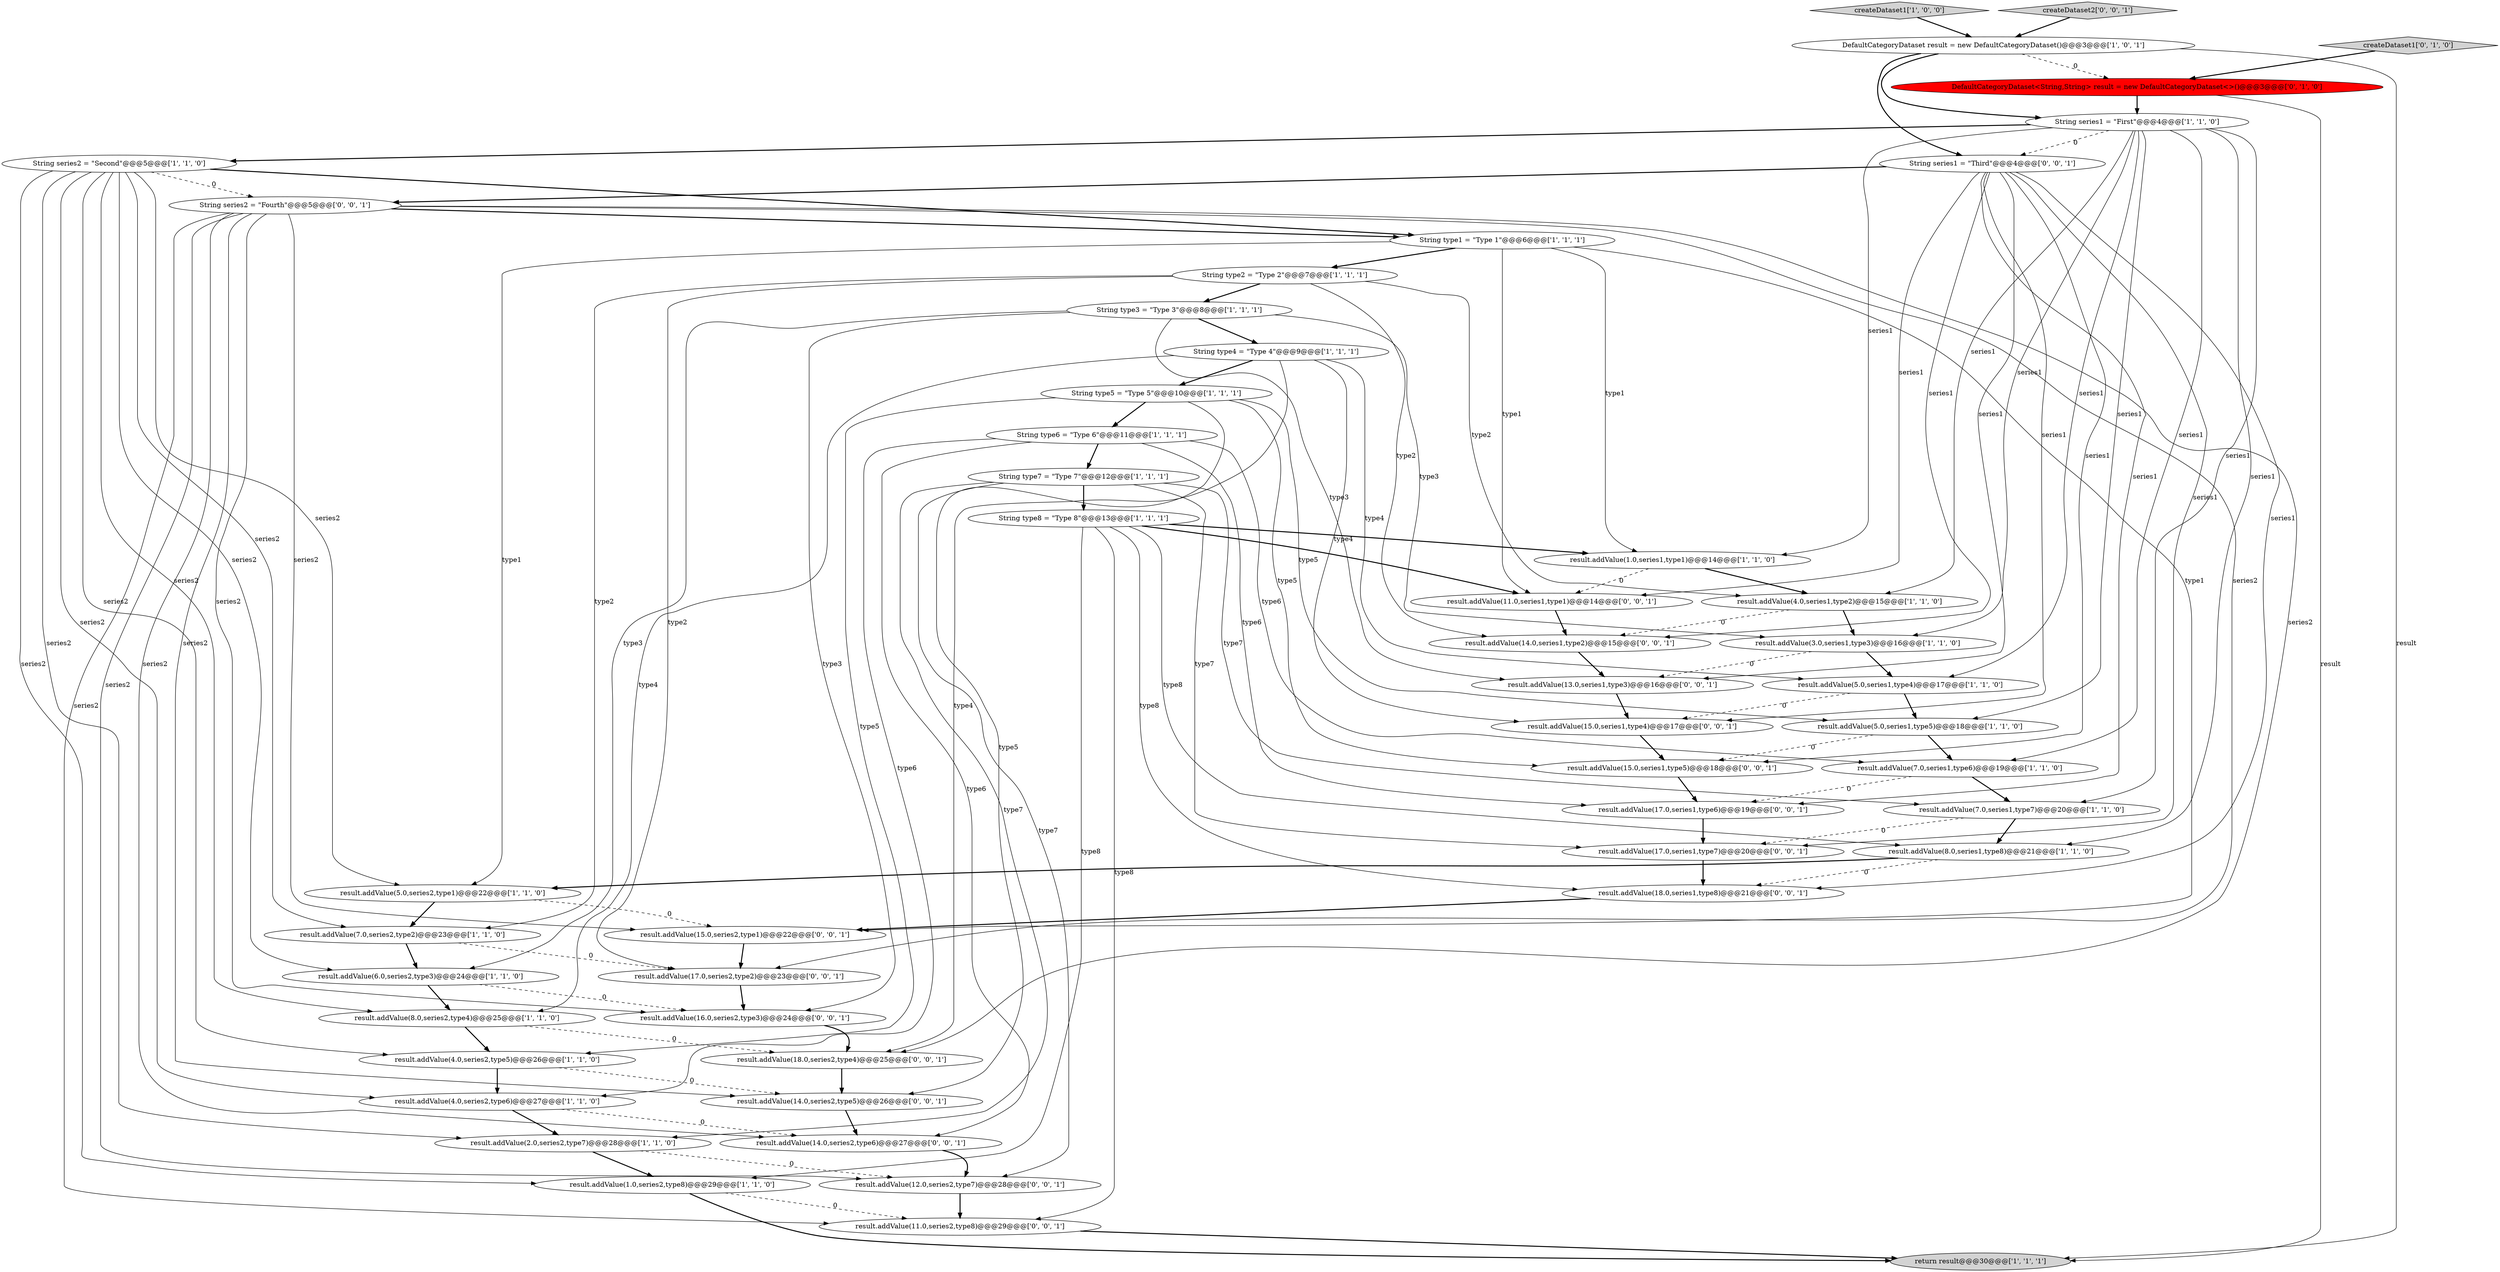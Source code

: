 digraph {
33 [style = filled, label = "result.addValue(17.0,series1,type6)@@@19@@@['0', '0', '1']", fillcolor = white, shape = ellipse image = "AAA0AAABBB3BBB"];
41 [style = filled, label = "result.addValue(14.0,series1,type2)@@@15@@@['0', '0', '1']", fillcolor = white, shape = ellipse image = "AAA0AAABBB3BBB"];
42 [style = filled, label = "result.addValue(15.0,series1,type4)@@@17@@@['0', '0', '1']", fillcolor = white, shape = ellipse image = "AAA0AAABBB3BBB"];
16 [style = filled, label = "return result@@@30@@@['1', '1', '1']", fillcolor = lightgray, shape = ellipse image = "AAA0AAABBB1BBB"];
9 [style = filled, label = "createDataset1['1', '0', '0']", fillcolor = lightgray, shape = diamond image = "AAA0AAABBB1BBB"];
44 [style = filled, label = "result.addValue(12.0,series2,type7)@@@28@@@['0', '0', '1']", fillcolor = white, shape = ellipse image = "AAA0AAABBB3BBB"];
20 [style = filled, label = "String type2 = \"Type 2\"@@@7@@@['1', '1', '1']", fillcolor = white, shape = ellipse image = "AAA0AAABBB1BBB"];
40 [style = filled, label = "createDataset2['0', '0', '1']", fillcolor = lightgray, shape = diamond image = "AAA0AAABBB3BBB"];
27 [style = filled, label = "result.addValue(1.0,series1,type1)@@@14@@@['1', '1', '0']", fillcolor = white, shape = ellipse image = "AAA0AAABBB1BBB"];
11 [style = filled, label = "result.addValue(3.0,series1,type3)@@@16@@@['1', '1', '0']", fillcolor = white, shape = ellipse image = "AAA0AAABBB1BBB"];
18 [style = filled, label = "result.addValue(2.0,series2,type7)@@@28@@@['1', '1', '0']", fillcolor = white, shape = ellipse image = "AAA0AAABBB1BBB"];
31 [style = filled, label = "result.addValue(18.0,series1,type8)@@@21@@@['0', '0', '1']", fillcolor = white, shape = ellipse image = "AAA0AAABBB3BBB"];
32 [style = filled, label = "String series1 = \"Third\"@@@4@@@['0', '0', '1']", fillcolor = white, shape = ellipse image = "AAA0AAABBB3BBB"];
25 [style = filled, label = "result.addValue(4.0,series2,type5)@@@26@@@['1', '1', '0']", fillcolor = white, shape = ellipse image = "AAA0AAABBB1BBB"];
12 [style = filled, label = "result.addValue(4.0,series1,type2)@@@15@@@['1', '1', '0']", fillcolor = white, shape = ellipse image = "AAA0AAABBB1BBB"];
5 [style = filled, label = "result.addValue(5.0,series1,type4)@@@17@@@['1', '1', '0']", fillcolor = white, shape = ellipse image = "AAA0AAABBB1BBB"];
28 [style = filled, label = "result.addValue(4.0,series2,type6)@@@27@@@['1', '1', '0']", fillcolor = white, shape = ellipse image = "AAA0AAABBB1BBB"];
10 [style = filled, label = "String series2 = \"Second\"@@@5@@@['1', '1', '0']", fillcolor = white, shape = ellipse image = "AAA0AAABBB1BBB"];
49 [style = filled, label = "result.addValue(14.0,series2,type6)@@@27@@@['0', '0', '1']", fillcolor = white, shape = ellipse image = "AAA0AAABBB3BBB"];
15 [style = filled, label = "String type8 = \"Type 8\"@@@13@@@['1', '1', '1']", fillcolor = white, shape = ellipse image = "AAA0AAABBB1BBB"];
2 [style = filled, label = "result.addValue(8.0,series2,type4)@@@25@@@['1', '1', '0']", fillcolor = white, shape = ellipse image = "AAA0AAABBB1BBB"];
6 [style = filled, label = "String type1 = \"Type 1\"@@@6@@@['1', '1', '1']", fillcolor = white, shape = ellipse image = "AAA0AAABBB1BBB"];
36 [style = filled, label = "result.addValue(16.0,series2,type3)@@@24@@@['0', '0', '1']", fillcolor = white, shape = ellipse image = "AAA0AAABBB3BBB"];
47 [style = filled, label = "result.addValue(15.0,series2,type1)@@@22@@@['0', '0', '1']", fillcolor = white, shape = ellipse image = "AAA0AAABBB3BBB"];
8 [style = filled, label = "String type4 = \"Type 4\"@@@9@@@['1', '1', '1']", fillcolor = white, shape = ellipse image = "AAA0AAABBB1BBB"];
26 [style = filled, label = "result.addValue(7.0,series1,type7)@@@20@@@['1', '1', '0']", fillcolor = white, shape = ellipse image = "AAA0AAABBB1BBB"];
7 [style = filled, label = "result.addValue(5.0,series1,type5)@@@18@@@['1', '1', '0']", fillcolor = white, shape = ellipse image = "AAA0AAABBB1BBB"];
48 [style = filled, label = "result.addValue(11.0,series2,type8)@@@29@@@['0', '0', '1']", fillcolor = white, shape = ellipse image = "AAA0AAABBB3BBB"];
23 [style = filled, label = "String type6 = \"Type 6\"@@@11@@@['1', '1', '1']", fillcolor = white, shape = ellipse image = "AAA0AAABBB1BBB"];
14 [style = filled, label = "String series1 = \"First\"@@@4@@@['1', '1', '0']", fillcolor = white, shape = ellipse image = "AAA0AAABBB1BBB"];
35 [style = filled, label = "result.addValue(17.0,series2,type2)@@@23@@@['0', '0', '1']", fillcolor = white, shape = ellipse image = "AAA0AAABBB3BBB"];
34 [style = filled, label = "result.addValue(17.0,series1,type7)@@@20@@@['0', '0', '1']", fillcolor = white, shape = ellipse image = "AAA0AAABBB3BBB"];
22 [style = filled, label = "result.addValue(7.0,series1,type6)@@@19@@@['1', '1', '0']", fillcolor = white, shape = ellipse image = "AAA0AAABBB1BBB"];
17 [style = filled, label = "String type7 = \"Type 7\"@@@12@@@['1', '1', '1']", fillcolor = white, shape = ellipse image = "AAA0AAABBB1BBB"];
1 [style = filled, label = "String type3 = \"Type 3\"@@@8@@@['1', '1', '1']", fillcolor = white, shape = ellipse image = "AAA0AAABBB1BBB"];
3 [style = filled, label = "result.addValue(6.0,series2,type3)@@@24@@@['1', '1', '0']", fillcolor = white, shape = ellipse image = "AAA0AAABBB1BBB"];
19 [style = filled, label = "result.addValue(5.0,series2,type1)@@@22@@@['1', '1', '0']", fillcolor = white, shape = ellipse image = "AAA0AAABBB1BBB"];
45 [style = filled, label = "result.addValue(14.0,series2,type5)@@@26@@@['0', '0', '1']", fillcolor = white, shape = ellipse image = "AAA0AAABBB3BBB"];
30 [style = filled, label = "createDataset1['0', '1', '0']", fillcolor = lightgray, shape = diamond image = "AAA0AAABBB2BBB"];
21 [style = filled, label = "result.addValue(1.0,series2,type8)@@@29@@@['1', '1', '0']", fillcolor = white, shape = ellipse image = "AAA0AAABBB1BBB"];
13 [style = filled, label = "DefaultCategoryDataset result = new DefaultCategoryDataset()@@@3@@@['1', '0', '1']", fillcolor = white, shape = ellipse image = "AAA0AAABBB1BBB"];
46 [style = filled, label = "String series2 = \"Fourth\"@@@5@@@['0', '0', '1']", fillcolor = white, shape = ellipse image = "AAA0AAABBB3BBB"];
43 [style = filled, label = "result.addValue(18.0,series2,type4)@@@25@@@['0', '0', '1']", fillcolor = white, shape = ellipse image = "AAA0AAABBB3BBB"];
4 [style = filled, label = "String type5 = \"Type 5\"@@@10@@@['1', '1', '1']", fillcolor = white, shape = ellipse image = "AAA0AAABBB1BBB"];
37 [style = filled, label = "result.addValue(15.0,series1,type5)@@@18@@@['0', '0', '1']", fillcolor = white, shape = ellipse image = "AAA0AAABBB3BBB"];
38 [style = filled, label = "result.addValue(13.0,series1,type3)@@@16@@@['0', '0', '1']", fillcolor = white, shape = ellipse image = "AAA0AAABBB3BBB"];
29 [style = filled, label = "DefaultCategoryDataset<String,String> result = new DefaultCategoryDataset<>()@@@3@@@['0', '1', '0']", fillcolor = red, shape = ellipse image = "AAA1AAABBB2BBB"];
24 [style = filled, label = "result.addValue(8.0,series1,type8)@@@21@@@['1', '1', '0']", fillcolor = white, shape = ellipse image = "AAA0AAABBB1BBB"];
0 [style = filled, label = "result.addValue(7.0,series2,type2)@@@23@@@['1', '1', '0']", fillcolor = white, shape = ellipse image = "AAA0AAABBB1BBB"];
39 [style = filled, label = "result.addValue(11.0,series1,type1)@@@14@@@['0', '0', '1']", fillcolor = white, shape = ellipse image = "AAA0AAABBB3BBB"];
46->35 [style = solid, label="series2"];
46->44 [style = solid, label="series2"];
10->21 [style = solid, label="series2"];
46->43 [style = solid, label="series2"];
19->47 [style = dashed, label="0"];
38->42 [style = bold, label=""];
40->13 [style = bold, label=""];
46->48 [style = solid, label="series2"];
30->29 [style = bold, label=""];
17->34 [style = solid, label="type7"];
32->41 [style = solid, label="series1"];
10->0 [style = solid, label="series2"];
13->16 [style = solid, label="result"];
15->48 [style = solid, label="type8"];
1->3 [style = solid, label="type3"];
32->34 [style = solid, label="series1"];
23->33 [style = solid, label="type6"];
29->14 [style = bold, label=""];
10->18 [style = solid, label="series2"];
21->48 [style = dashed, label="0"];
21->16 [style = bold, label=""];
23->17 [style = bold, label=""];
8->4 [style = bold, label=""];
37->33 [style = bold, label=""];
2->25 [style = bold, label=""];
6->39 [style = solid, label="type1"];
13->14 [style = bold, label=""];
6->19 [style = solid, label="type1"];
0->3 [style = bold, label=""];
25->28 [style = bold, label=""];
13->32 [style = bold, label=""];
24->19 [style = bold, label=""];
28->18 [style = bold, label=""];
17->26 [style = solid, label="type7"];
15->21 [style = solid, label="type8"];
27->12 [style = bold, label=""];
46->36 [style = solid, label="series2"];
13->29 [style = dashed, label="0"];
3->36 [style = dashed, label="0"];
46->6 [style = bold, label=""];
12->11 [style = bold, label=""];
14->22 [style = solid, label="series1"];
4->25 [style = solid, label="type5"];
14->7 [style = solid, label="series1"];
14->10 [style = bold, label=""];
34->31 [style = bold, label=""];
4->7 [style = solid, label="type5"];
14->24 [style = solid, label="series1"];
26->24 [style = bold, label=""];
43->45 [style = bold, label=""];
2->43 [style = dashed, label="0"];
20->12 [style = solid, label="type2"];
3->2 [style = bold, label=""];
48->16 [style = bold, label=""];
17->15 [style = bold, label=""];
5->7 [style = bold, label=""];
39->41 [style = bold, label=""];
41->38 [style = bold, label=""];
32->42 [style = solid, label="series1"];
15->31 [style = solid, label="type8"];
31->47 [style = bold, label=""];
14->5 [style = solid, label="series1"];
0->35 [style = dashed, label="0"];
20->0 [style = solid, label="type2"];
8->42 [style = solid, label="type4"];
32->38 [style = solid, label="series1"];
4->23 [style = bold, label=""];
10->19 [style = solid, label="series2"];
32->33 [style = solid, label="series1"];
36->43 [style = bold, label=""];
22->26 [style = bold, label=""];
42->37 [style = bold, label=""];
1->8 [style = bold, label=""];
32->46 [style = bold, label=""];
20->35 [style = solid, label="type2"];
46->45 [style = solid, label="series2"];
22->33 [style = dashed, label="0"];
49->44 [style = bold, label=""];
5->42 [style = dashed, label="0"];
14->12 [style = solid, label="series1"];
10->28 [style = solid, label="series2"];
20->1 [style = bold, label=""];
28->49 [style = dashed, label="0"];
1->38 [style = solid, label="type3"];
10->6 [style = bold, label=""];
19->0 [style = bold, label=""];
12->41 [style = dashed, label="0"];
6->20 [style = bold, label=""];
10->46 [style = dashed, label="0"];
7->22 [style = bold, label=""];
11->5 [style = bold, label=""];
18->44 [style = dashed, label="0"];
14->32 [style = dashed, label="0"];
29->16 [style = solid, label="result"];
1->11 [style = solid, label="type3"];
4->37 [style = solid, label="type5"];
27->39 [style = dashed, label="0"];
10->25 [style = solid, label="series2"];
23->22 [style = solid, label="type6"];
25->45 [style = dashed, label="0"];
1->36 [style = solid, label="type3"];
17->44 [style = solid, label="type7"];
18->21 [style = bold, label=""];
26->34 [style = dashed, label="0"];
32->39 [style = solid, label="series1"];
46->47 [style = solid, label="series2"];
14->11 [style = solid, label="series1"];
32->37 [style = solid, label="series1"];
8->5 [style = solid, label="type4"];
23->49 [style = solid, label="type6"];
10->3 [style = solid, label="series2"];
45->49 [style = bold, label=""];
8->2 [style = solid, label="type4"];
46->49 [style = solid, label="series2"];
20->41 [style = solid, label="type2"];
23->28 [style = solid, label="type6"];
32->31 [style = solid, label="series1"];
47->35 [style = bold, label=""];
4->45 [style = solid, label="type5"];
11->38 [style = dashed, label="0"];
6->47 [style = solid, label="type1"];
8->43 [style = solid, label="type4"];
14->27 [style = solid, label="series1"];
44->48 [style = bold, label=""];
10->2 [style = solid, label="series2"];
15->39 [style = bold, label=""];
17->18 [style = solid, label="type7"];
24->31 [style = dashed, label="0"];
6->27 [style = solid, label="type1"];
7->37 [style = dashed, label="0"];
14->26 [style = solid, label="series1"];
35->36 [style = bold, label=""];
15->27 [style = bold, label=""];
33->34 [style = bold, label=""];
9->13 [style = bold, label=""];
15->24 [style = solid, label="type8"];
}
